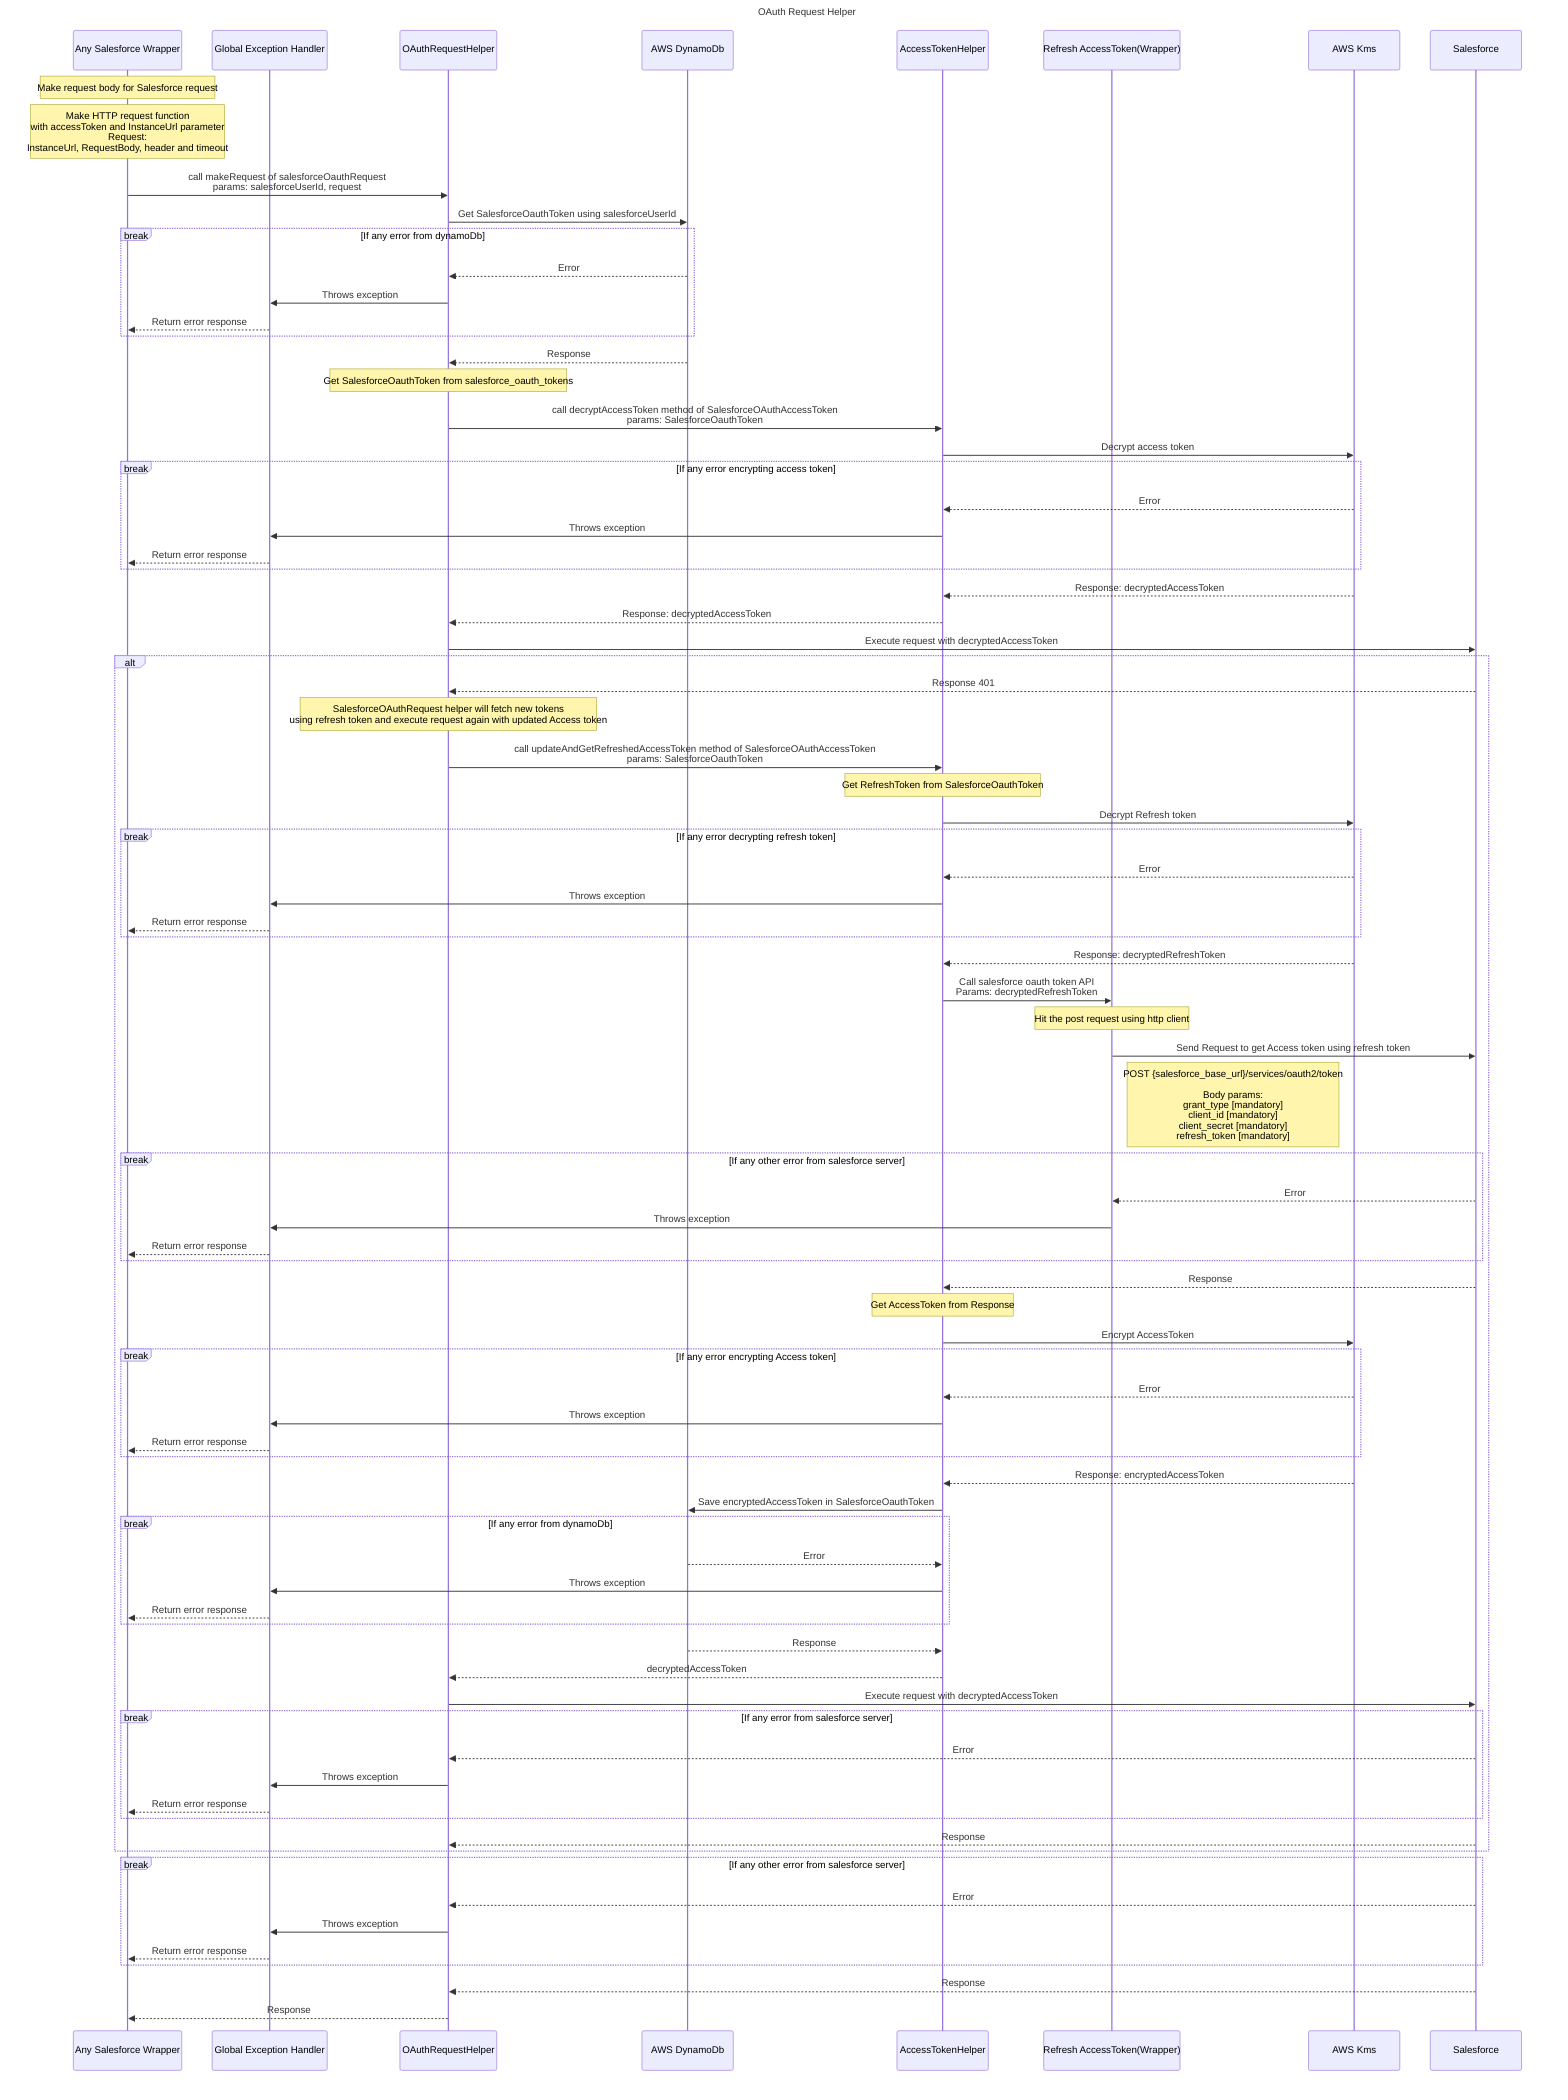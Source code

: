 sequenceDiagram
  title OAuth Request Helper
    participant helper as Any Salesforce Wrapper
    participant exceptionHandler as Global Exception Handler
    participant requestHelper as OAuthRequestHelper
    participant dynamoDb as AWS DynamoDb
    participant accessToken as AccessTokenHelper   
    participant salesforceWrapper as Refresh AccessToken(Wrapper)
    participant kms as AWS Kms
    participant salesforce as Salesforce

    note over helper: Make request body for Salesforce request

    note over helper: Make HTTP request function<br> with accessToken and InstanceUrl parameter<br>Request:  <br>InstanceUrl, RequestBody, header and timeout

    helper->>requestHelper: call makeRequest of salesforceOauthRequest<br> params: salesforceUserId, request

    requestHelper->>dynamoDb: Get SalesforceOauthToken using salesforceUserId 
    break If any error from dynamoDb
        dynamoDb -->> requestHelper: Error
        requestHelper ->> exceptionHandler: Throws exception 
        exceptionHandler-->>helper: Return error response
    end  

    dynamoDb-->>requestHelper: Response

    note over requestHelper: Get SalesforceOauthToken from salesforce_oauth_tokens

    requestHelper->>accessToken: call decryptAccessToken method of SalesforceOAuthAccessToken<br> params: SalesforceOauthToken

    accessToken ->> kms: Decrypt access token 
    break If any error encrypting access token
        kms -->> accessToken: Error
        accessToken ->> exceptionHandler: Throws exception 
        exceptionHandler-->>helper: Return error response
    end
    kms -->> accessToken: Response: decryptedAccessToken

    accessToken-->>requestHelper: Response: decryptedAccessToken

    requestHelper->>salesforce: Execute request with decryptedAccessToken

    alt
        salesforce-->>requestHelper: Response 401 
        note over requestHelper: SalesforceOAuthRequest helper will fetch new tokens <br>using refresh token and execute request again with updated Access token 
        
        requestHelper->>accessToken: call updateAndGetRefreshedAccessToken method of SalesforceOAuthAccessToken<br> params: SalesforceOauthToken

        note over accessToken: Get RefreshToken from SalesforceOauthToken

        accessToken ->> kms: Decrypt Refresh token 
        break If any error decrypting refresh token
            kms -->> accessToken: Error
            accessToken ->> exceptionHandler: Throws exception 
            exceptionHandler-->>helper: Return error response
        end
        kms -->> accessToken: Response: decryptedRefreshToken

        accessToken->>salesforceWrapper: Call salesforce oauth token API <br> Params: decryptedRefreshToken

        note over salesforceWrapper: Hit the post request using http client
        salesforceWrapper ->> salesforce: Send Request to get Access token using refresh token
        note right of salesforceWrapper: POST {salesforce_base_url}/services/oauth2/token<br><br>Body params: <br>grant_type [mandatory] <br>client_id [mandatory]<br>client_secret [mandatory] <br>refresh_token [mandatory] 
        break If any other error from salesforce server
            salesforce -->> salesforceWrapper: Error
            salesforceWrapper ->> exceptionHandler: Throws exception 
            exceptionHandler-->>helper: Return error response
        end

        salesforce-->>accessToken: Response

        note over accessToken: Get AccessToken from Response

        accessToken ->> kms: Encrypt AccessToken
        break If any error encrypting Access token
            kms -->> accessToken: Error
            accessToken ->> exceptionHandler: Throws exception 
            exceptionHandler-->>helper: Return error response
        end
        kms -->> accessToken: Response: encryptedAccessToken

        accessToken->>dynamoDb: Save encryptedAccessToken in SalesforceOauthToken
        break If any error from dynamoDb
            dynamoDb -->> accessToken: Error
            accessToken ->> exceptionHandler: Throws exception 
            exceptionHandler-->>helper: Return error response
        end  

        dynamoDb-->>accessToken: Response

        accessToken-->>requestHelper: decryptedAccessToken

        requestHelper->>salesforce: Execute request with decryptedAccessToken

        break If any error from salesforce server
            salesforce -->> requestHelper: Error
            requestHelper ->> exceptionHandler: Throws exception 
            exceptionHandler-->>helper: Return error response
        end

        salesforce -->> requestHelper: Response
    end 

    break If any other error from salesforce server
        salesforce -->> requestHelper: Error
        requestHelper ->> exceptionHandler: Throws exception 
        exceptionHandler-->>helper: Return error response
    end

    salesforce -->> requestHelper: Response

    requestHelper-->>helper: Response